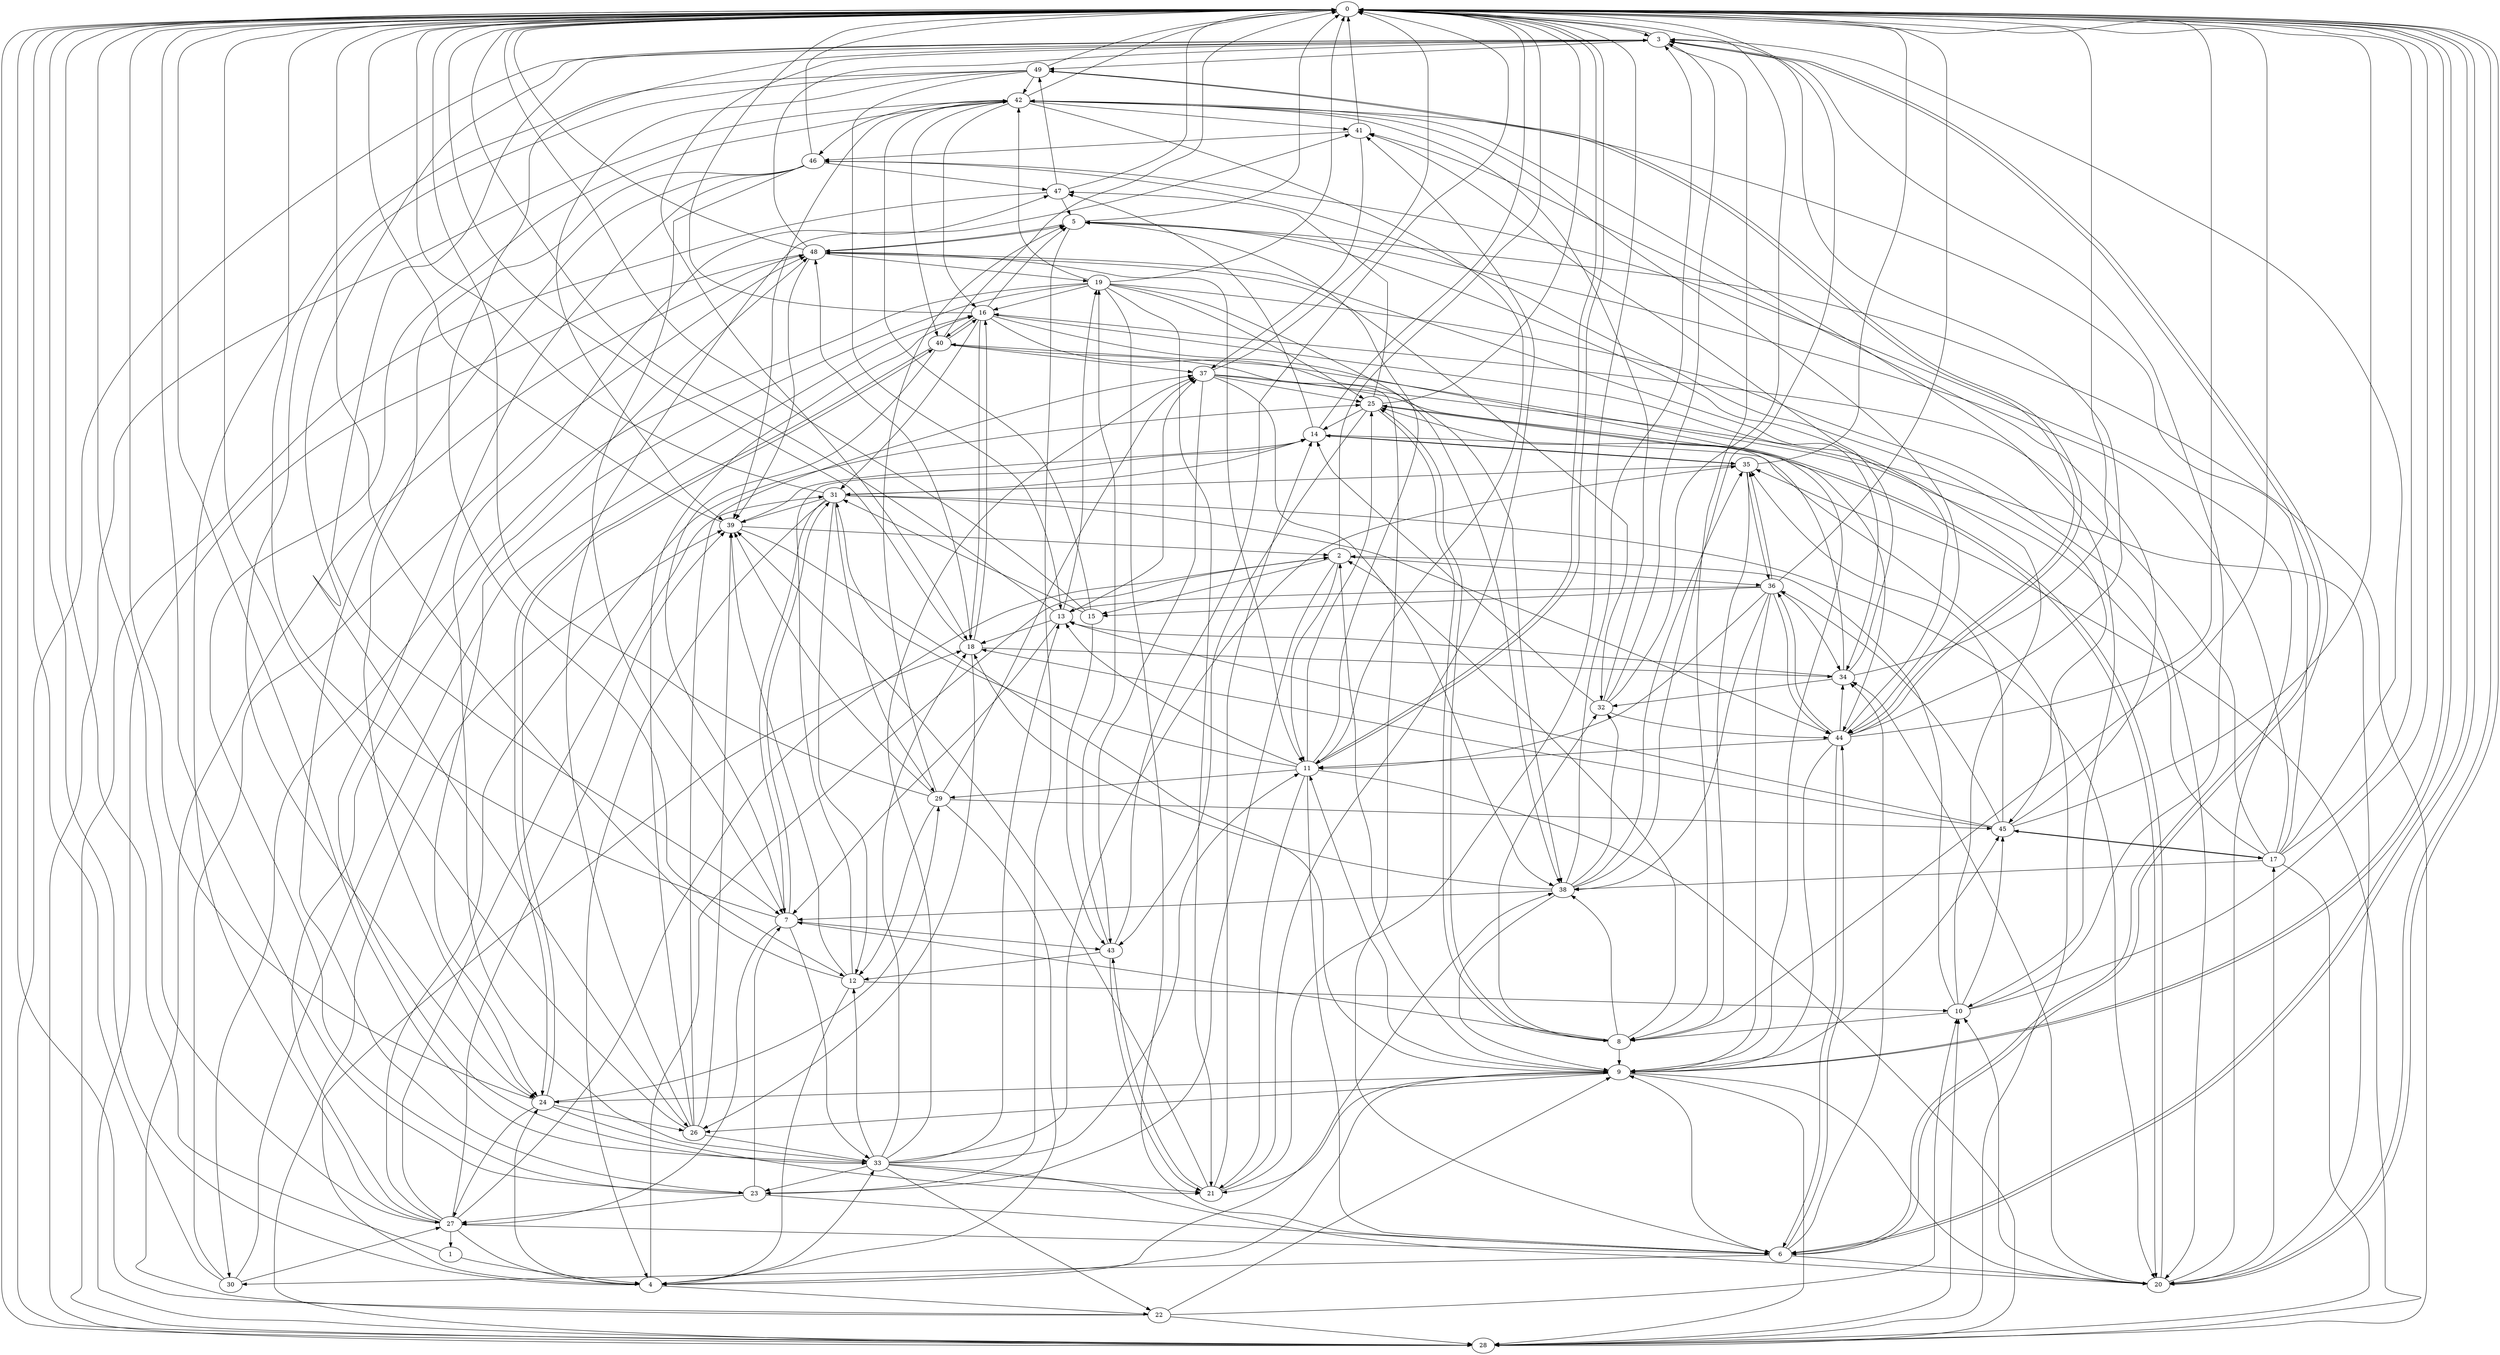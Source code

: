 strict digraph "" {
	0	 [component_delay=3];
	3	 [component_delay=3];
	0 -> 3	 [wire_delay=1];
	6	 [component_delay=3];
	0 -> 6	 [wire_delay=1];
	9	 [component_delay=3];
	0 -> 9	 [wire_delay=1];
	11	 [component_delay=3];
	0 -> 11	 [wire_delay=1];
	20	 [component_delay=3];
	0 -> 20	 [wire_delay=1];
	1	 [component_delay=3];
	1 -> 0	 [wire_delay=1];
	4	 [component_delay=3];
	1 -> 4	 [wire_delay=1];
	2	 [component_delay=3];
	2 -> 0	 [wire_delay=1];
	2 -> 11	 [wire_delay=1];
	15	 [component_delay=3];
	2 -> 15	 [wire_delay=1];
	23	 [component_delay=3];
	2 -> 23	 [wire_delay=1];
	36	 [component_delay=3];
	2 -> 36	 [wire_delay=1];
	3 -> 0	 [wire_delay=1];
	3 -> 6	 [wire_delay=1];
	7	 [component_delay=3];
	3 -> 7	 [wire_delay=1];
	8	 [component_delay=3];
	3 -> 8	 [wire_delay=1];
	12	 [component_delay=3];
	3 -> 12	 [wire_delay=1];
	18	 [component_delay=3];
	3 -> 18	 [wire_delay=1];
	26	 [component_delay=3];
	3 -> 26	 [wire_delay=1];
	28	 [component_delay=3];
	3 -> 28	 [wire_delay=1];
	49	 [component_delay=3];
	3 -> 49	 [wire_delay=1];
	4 -> 0	 [wire_delay=1];
	4 -> 2	 [wire_delay=1];
	4 -> 9	 [wire_delay=1];
	4 -> 18	 [wire_delay=1];
	22	 [component_delay=3];
	4 -> 22	 [wire_delay=1];
	24	 [component_delay=3];
	4 -> 24	 [wire_delay=1];
	33	 [component_delay=3];
	4 -> 33	 [wire_delay=1];
	38	 [component_delay=3];
	4 -> 38	 [wire_delay=1];
	5	 [component_delay=3];
	5 -> 0	 [wire_delay=1];
	5 -> 23	 [wire_delay=1];
	48	 [component_delay=3];
	5 -> 48	 [wire_delay=1];
	6 -> 0	 [wire_delay=1];
	6 -> 3	 [wire_delay=1];
	6 -> 9	 [wire_delay=1];
	6 -> 20	 [wire_delay=1];
	30	 [component_delay=3];
	6 -> 30	 [wire_delay=1];
	34	 [component_delay=3];
	6 -> 34	 [wire_delay=1];
	44	 [component_delay=3];
	6 -> 44	 [wire_delay=1];
	7 -> 0	 [wire_delay=1];
	27	 [component_delay=3];
	7 -> 27	 [wire_delay=1];
	31	 [component_delay=3];
	7 -> 31	 [wire_delay=1];
	7 -> 33	 [wire_delay=1];
	43	 [component_delay=3];
	7 -> 43	 [wire_delay=1];
	8 -> 0	 [wire_delay=1];
	8 -> 2	 [wire_delay=1];
	8 -> 7	 [wire_delay=1];
	8 -> 9	 [wire_delay=1];
	25	 [component_delay=3];
	8 -> 25	 [wire_delay=1];
	32	 [component_delay=3];
	8 -> 32	 [wire_delay=1];
	8 -> 38	 [wire_delay=1];
	9 -> 0	 [wire_delay=1];
	9 -> 2	 [wire_delay=1];
	9 -> 11	 [wire_delay=1];
	9 -> 20	 [wire_delay=1];
	21	 [component_delay=3];
	9 -> 21	 [wire_delay=1];
	9 -> 24	 [wire_delay=1];
	9 -> 26	 [wire_delay=1];
	9 -> 28	 [wire_delay=1];
	45	 [component_delay=3];
	9 -> 45	 [wire_delay=1];
	10	 [component_delay=3];
	10 -> 0	 [wire_delay=1];
	10 -> 2	 [wire_delay=1];
	10 -> 3	 [wire_delay=1];
	10 -> 8	 [wire_delay=1];
	10 -> 45	 [wire_delay=1];
	10 -> 48	 [wire_delay=1];
	11 -> 0	 [wire_delay=1];
	11 -> 5	 [wire_delay=1];
	11 -> 6	 [wire_delay=1];
	13	 [component_delay=3];
	11 -> 13	 [wire_delay=1];
	11 -> 21	 [wire_delay=1];
	11 -> 25	 [wire_delay=1];
	11 -> 28	 [wire_delay=1];
	29	 [component_delay=3];
	11 -> 29	 [wire_delay=1];
	11 -> 31	 [wire_delay=1];
	12 -> 0	 [wire_delay=1];
	12 -> 4	 [wire_delay=1];
	12 -> 10	 [wire_delay=1];
	14	 [component_delay=3];
	12 -> 14	 [wire_delay=1];
	39	 [component_delay=3];
	12 -> 39	 [wire_delay=1];
	13 -> 0	 [wire_delay=1];
	13 -> 7	 [wire_delay=1];
	13 -> 18	 [wire_delay=1];
	19	 [component_delay=3];
	13 -> 19	 [wire_delay=1];
	37	 [component_delay=3];
	13 -> 37	 [wire_delay=1];
	14 -> 0	 [wire_delay=1];
	14 -> 28	 [wire_delay=1];
	35	 [component_delay=3];
	14 -> 35	 [wire_delay=1];
	47	 [component_delay=3];
	14 -> 47	 [wire_delay=1];
	15 -> 0	 [wire_delay=1];
	15 -> 31	 [wire_delay=1];
	42	 [component_delay=3];
	15 -> 42	 [wire_delay=1];
	15 -> 43	 [wire_delay=1];
	16	 [component_delay=3];
	16 -> 0	 [wire_delay=1];
	16 -> 5	 [wire_delay=1];
	16 -> 9	 [wire_delay=1];
	16 -> 18	 [wire_delay=1];
	16 -> 31	 [wire_delay=1];
	16 -> 34	 [wire_delay=1];
	16 -> 38	 [wire_delay=1];
	40	 [component_delay=3];
	16 -> 40	 [wire_delay=1];
	17	 [component_delay=3];
	17 -> 0	 [wire_delay=1];
	17 -> 3	 [wire_delay=1];
	17 -> 5	 [wire_delay=1];
	17 -> 16	 [wire_delay=1];
	17 -> 28	 [wire_delay=1];
	17 -> 38	 [wire_delay=1];
	17 -> 40	 [wire_delay=1];
	17 -> 42	 [wire_delay=1];
	17 -> 45	 [wire_delay=1];
	18 -> 0	 [wire_delay=1];
	18 -> 16	 [wire_delay=1];
	18 -> 26	 [wire_delay=1];
	18 -> 34	 [wire_delay=1];
	18 -> 48	 [wire_delay=1];
	19 -> 0	 [wire_delay=1];
	19 -> 6	 [wire_delay=1];
	19 -> 16	 [wire_delay=1];
	19 -> 20	 [wire_delay=1];
	19 -> 21	 [wire_delay=1];
	19 -> 24	 [wire_delay=1];
	19 -> 25	 [wire_delay=1];
	19 -> 30	 [wire_delay=1];
	19 -> 38	 [wire_delay=1];
	19 -> 42	 [wire_delay=1];
	20 -> 0	 [wire_delay=1];
	20 -> 10	 [wire_delay=1];
	20 -> 17	 [wire_delay=1];
	20 -> 25	 [wire_delay=1];
	20 -> 34	 [wire_delay=1];
	46	 [component_delay=3];
	20 -> 46	 [wire_delay=1];
	21 -> 0	 [wire_delay=1];
	21 -> 14	 [wire_delay=1];
	21 -> 39	 [wire_delay=1];
	41	 [component_delay=3];
	21 -> 41	 [wire_delay=1];
	21 -> 43	 [wire_delay=1];
	22 -> 0	 [wire_delay=1];
	22 -> 9	 [wire_delay=1];
	22 -> 10	 [wire_delay=1];
	22 -> 28	 [wire_delay=1];
	22 -> 48	 [wire_delay=1];
	23 -> 0	 [wire_delay=1];
	23 -> 6	 [wire_delay=1];
	23 -> 7	 [wire_delay=1];
	23 -> 27	 [wire_delay=1];
	23 -> 42	 [wire_delay=1];
	24 -> 0	 [wire_delay=1];
	24 -> 21	 [wire_delay=1];
	24 -> 26	 [wire_delay=1];
	24 -> 27	 [wire_delay=1];
	24 -> 29	 [wire_delay=1];
	24 -> 40	 [wire_delay=1];
	25 -> 0	 [wire_delay=1];
	25 -> 8	 [wire_delay=1];
	25 -> 14	 [wire_delay=1];
	25 -> 20	 [wire_delay=1];
	25 -> 43	 [wire_delay=1];
	25 -> 47	 [wire_delay=1];
	26 -> 0	 [wire_delay=1];
	26 -> 16	 [wire_delay=1];
	26 -> 33	 [wire_delay=1];
	26 -> 37	 [wire_delay=1];
	26 -> 39	 [wire_delay=1];
	26 -> 41	 [wire_delay=1];
	27 -> 0	 [wire_delay=1];
	27 -> 1	 [wire_delay=1];
	27 -> 2	 [wire_delay=1];
	27 -> 4	 [wire_delay=1];
	27 -> 6	 [wire_delay=1];
	27 -> 25	 [wire_delay=1];
	27 -> 31	 [wire_delay=1];
	27 -> 39	 [wire_delay=1];
	27 -> 48	 [wire_delay=1];
	28 -> 0	 [wire_delay=1];
	28 -> 5	 [wire_delay=1];
	28 -> 10	 [wire_delay=1];
	28 -> 35	 [wire_delay=1];
	28 -> 39	 [wire_delay=1];
	29 -> 0	 [wire_delay=1];
	29 -> 4	 [wire_delay=1];
	29 -> 5	 [wire_delay=1];
	29 -> 12	 [wire_delay=1];
	29 -> 37	 [wire_delay=1];
	29 -> 39	 [wire_delay=1];
	29 -> 45	 [wire_delay=1];
	30 -> 0	 [wire_delay=1];
	30 -> 16	 [wire_delay=1];
	30 -> 27	 [wire_delay=1];
	30 -> 48	 [wire_delay=1];
	31 -> 0	 [wire_delay=1];
	31 -> 4	 [wire_delay=1];
	31 -> 7	 [wire_delay=1];
	31 -> 12	 [wire_delay=1];
	31 -> 14	 [wire_delay=1];
	31 -> 20	 [wire_delay=1];
	31 -> 29	 [wire_delay=1];
	31 -> 39	 [wire_delay=1];
	31 -> 44	 [wire_delay=1];
	32 -> 0	 [wire_delay=1];
	32 -> 3	 [wire_delay=1];
	32 -> 14	 [wire_delay=1];
	32 -> 42	 [wire_delay=1];
	32 -> 44	 [wire_delay=1];
	33 -> 0	 [wire_delay=1];
	33 -> 11	 [wire_delay=1];
	33 -> 12	 [wire_delay=1];
	33 -> 13	 [wire_delay=1];
	33 -> 18	 [wire_delay=1];
	33 -> 20	 [wire_delay=1];
	33 -> 21	 [wire_delay=1];
	33 -> 22	 [wire_delay=1];
	33 -> 23	 [wire_delay=1];
	33 -> 35	 [wire_delay=1];
	33 -> 37	 [wire_delay=1];
	33 -> 47	 [wire_delay=1];
	34 -> 0	 [wire_delay=1];
	34 -> 13	 [wire_delay=1];
	34 -> 25	 [wire_delay=1];
	34 -> 32	 [wire_delay=1];
	34 -> 41	 [wire_delay=1];
	35 -> 0	 [wire_delay=1];
	35 -> 8	 [wire_delay=1];
	35 -> 14	 [wire_delay=1];
	35 -> 31	 [wire_delay=1];
	35 -> 36	 [wire_delay=1];
	36 -> 0	 [wire_delay=1];
	36 -> 9	 [wire_delay=1];
	36 -> 11	 [wire_delay=1];
	36 -> 13	 [wire_delay=1];
	36 -> 15	 [wire_delay=1];
	36 -> 34	 [wire_delay=1];
	36 -> 35	 [wire_delay=1];
	36 -> 38	 [wire_delay=1];
	36 -> 44	 [wire_delay=1];
	37 -> 0	 [wire_delay=1];
	37 -> 20	 [wire_delay=1];
	37 -> 25	 [wire_delay=1];
	37 -> 38	 [wire_delay=1];
	37 -> 43	 [wire_delay=1];
	37 -> 44	 [wire_delay=1];
	38 -> 0	 [wire_delay=1];
	38 -> 3	 [wire_delay=1];
	38 -> 7	 [wire_delay=1];
	38 -> 9	 [wire_delay=1];
	38 -> 18	 [wire_delay=1];
	38 -> 32	 [wire_delay=1];
	38 -> 35	 [wire_delay=1];
	39 -> 0	 [wire_delay=1];
	39 -> 2	 [wire_delay=1];
	39 -> 9	 [wire_delay=1];
	39 -> 14	 [wire_delay=1];
	40 -> 0	 [wire_delay=1];
	40 -> 6	 [wire_delay=1];
	40 -> 7	 [wire_delay=1];
	40 -> 16	 [wire_delay=1];
	40 -> 24	 [wire_delay=1];
	40 -> 37	 [wire_delay=1];
	41 -> 0	 [wire_delay=1];
	41 -> 37	 [wire_delay=1];
	41 -> 46	 [wire_delay=1];
	42 -> 0	 [wire_delay=1];
	42 -> 10	 [wire_delay=1];
	42 -> 11	 [wire_delay=1];
	42 -> 16	 [wire_delay=1];
	42 -> 28	 [wire_delay=1];
	42 -> 39	 [wire_delay=1];
	42 -> 40	 [wire_delay=1];
	42 -> 41	 [wire_delay=1];
	42 -> 44	 [wire_delay=1];
	42 -> 46	 [wire_delay=1];
	43 -> 0	 [wire_delay=1];
	43 -> 12	 [wire_delay=1];
	43 -> 19	 [wire_delay=1];
	43 -> 21	 [wire_delay=1];
	44 -> 0	 [wire_delay=1];
	44 -> 3	 [wire_delay=1];
	44 -> 5	 [wire_delay=1];
	44 -> 6	 [wire_delay=1];
	44 -> 9	 [wire_delay=1];
	44 -> 11	 [wire_delay=1];
	44 -> 34	 [wire_delay=1];
	44 -> 36	 [wire_delay=1];
	44 -> 49	 [wire_delay=1];
	45 -> 0	 [wire_delay=1];
	45 -> 13	 [wire_delay=1];
	45 -> 17	 [wire_delay=1];
	45 -> 18	 [wire_delay=1];
	45 -> 35	 [wire_delay=1];
	45 -> 36	 [wire_delay=1];
	45 -> 41	 [wire_delay=1];
	46 -> 0	 [wire_delay=1];
	46 -> 7	 [wire_delay=1];
	46 -> 23	 [wire_delay=1];
	46 -> 24	 [wire_delay=1];
	46 -> 33	 [wire_delay=1];
	46 -> 45	 [wire_delay=1];
	46 -> 47	 [wire_delay=1];
	47 -> 0	 [wire_delay=1];
	47 -> 5	 [wire_delay=1];
	47 -> 28	 [wire_delay=1];
	47 -> 49	 [wire_delay=1];
	48 -> 0	 [wire_delay=1];
	48 -> 3	 [wire_delay=1];
	48 -> 5	 [wire_delay=1];
	48 -> 11	 [wire_delay=1];
	48 -> 19	 [wire_delay=1];
	48 -> 28	 [wire_delay=1];
	48 -> 32	 [wire_delay=1];
	48 -> 39	 [wire_delay=1];
	49 -> 0	 [wire_delay=1];
	49 -> 13	 [wire_delay=1];
	49 -> 24	 [wire_delay=1];
	49 -> 27	 [wire_delay=1];
	49 -> 39	 [wire_delay=1];
	49 -> 42	 [wire_delay=1];
	49 -> 44	 [wire_delay=1];
}
